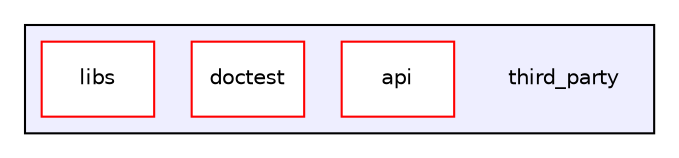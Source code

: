 digraph "third_party" {
  compound=true
  node [ fontsize="10", fontname="Helvetica"];
  edge [ labelfontsize="10", labelfontname="Helvetica"];
  subgraph clusterdir_44f42edf5dd23d4deca0321224e9ce90 {
    graph [ bgcolor="#eeeeff", pencolor="black", label="" URL="dir_44f42edf5dd23d4deca0321224e9ce90.html"];
    dir_44f42edf5dd23d4deca0321224e9ce90 [shape=plaintext label="third_party"];
    dir_b89ef5617659805dd0dceb3b72a62ad8 [shape=box label="api" color="red" fillcolor="white" style="filled" URL="dir_b89ef5617659805dd0dceb3b72a62ad8.html"];
    dir_6b13ba61668ed68da86f5c10510c5dbf [shape=box label="doctest" color="red" fillcolor="white" style="filled" URL="dir_6b13ba61668ed68da86f5c10510c5dbf.html"];
    dir_fd08714b79413a4a0882ed0318239264 [shape=box label="libs" color="red" fillcolor="white" style="filled" URL="dir_fd08714b79413a4a0882ed0318239264.html"];
  }
}
